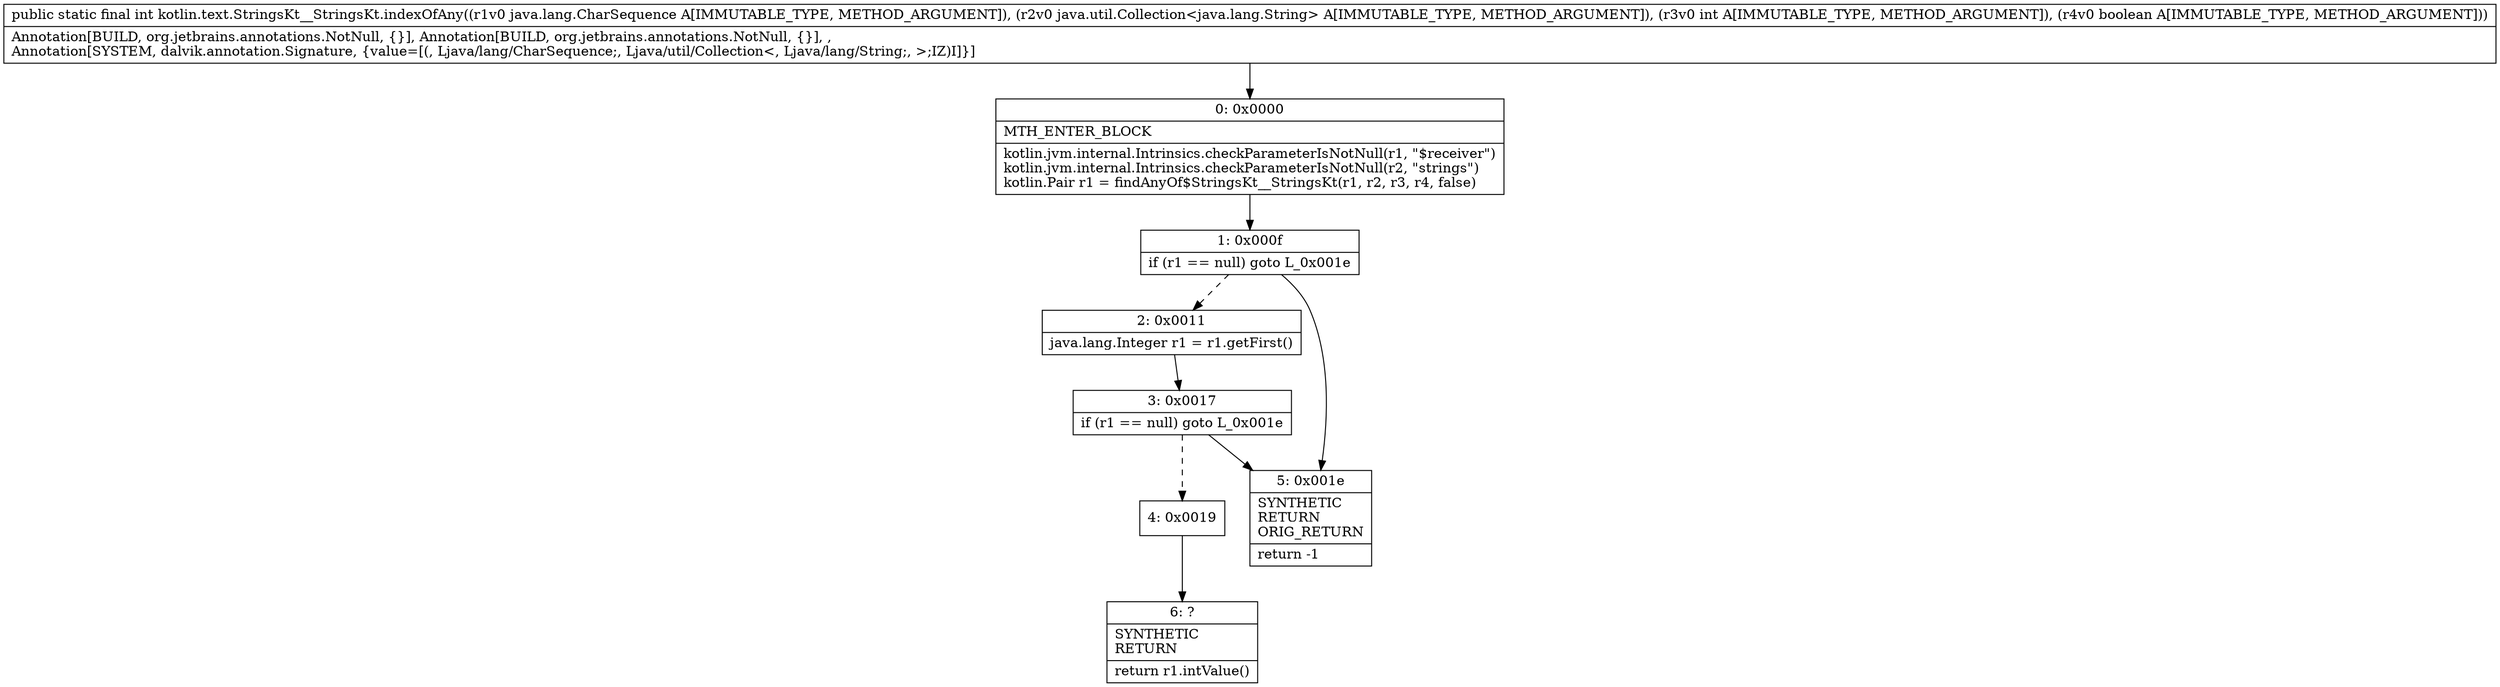 digraph "CFG forkotlin.text.StringsKt__StringsKt.indexOfAny(Ljava\/lang\/CharSequence;Ljava\/util\/Collection;IZ)I" {
Node_0 [shape=record,label="{0\:\ 0x0000|MTH_ENTER_BLOCK\l|kotlin.jvm.internal.Intrinsics.checkParameterIsNotNull(r1, \"$receiver\")\lkotlin.jvm.internal.Intrinsics.checkParameterIsNotNull(r2, \"strings\")\lkotlin.Pair r1 = findAnyOf$StringsKt__StringsKt(r1, r2, r3, r4, false)\l}"];
Node_1 [shape=record,label="{1\:\ 0x000f|if (r1 == null) goto L_0x001e\l}"];
Node_2 [shape=record,label="{2\:\ 0x0011|java.lang.Integer r1 = r1.getFirst()\l}"];
Node_3 [shape=record,label="{3\:\ 0x0017|if (r1 == null) goto L_0x001e\l}"];
Node_4 [shape=record,label="{4\:\ 0x0019}"];
Node_5 [shape=record,label="{5\:\ 0x001e|SYNTHETIC\lRETURN\lORIG_RETURN\l|return \-1\l}"];
Node_6 [shape=record,label="{6\:\ ?|SYNTHETIC\lRETURN\l|return r1.intValue()\l}"];
MethodNode[shape=record,label="{public static final int kotlin.text.StringsKt__StringsKt.indexOfAny((r1v0 java.lang.CharSequence A[IMMUTABLE_TYPE, METHOD_ARGUMENT]), (r2v0 java.util.Collection\<java.lang.String\> A[IMMUTABLE_TYPE, METHOD_ARGUMENT]), (r3v0 int A[IMMUTABLE_TYPE, METHOD_ARGUMENT]), (r4v0 boolean A[IMMUTABLE_TYPE, METHOD_ARGUMENT]))  | Annotation[BUILD, org.jetbrains.annotations.NotNull, \{\}], Annotation[BUILD, org.jetbrains.annotations.NotNull, \{\}], , \lAnnotation[SYSTEM, dalvik.annotation.Signature, \{value=[(, Ljava\/lang\/CharSequence;, Ljava\/util\/Collection\<, Ljava\/lang\/String;, \>;IZ)I]\}]\l}"];
MethodNode -> Node_0;
Node_0 -> Node_1;
Node_1 -> Node_2[style=dashed];
Node_1 -> Node_5;
Node_2 -> Node_3;
Node_3 -> Node_4[style=dashed];
Node_3 -> Node_5;
Node_4 -> Node_6;
}

